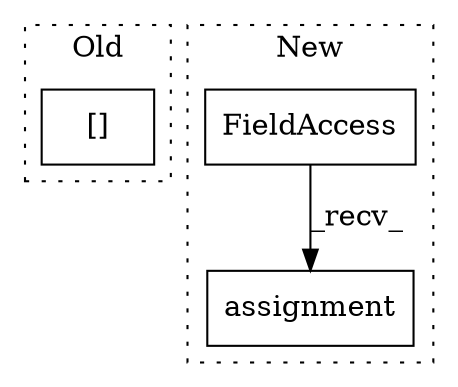 digraph G {
subgraph cluster0 {
1 [label="[]" a="2" s="1473,1522" l="15,2" shape="box"];
label = "Old";
style="dotted";
}
subgraph cluster1 {
2 [label="assignment" a="32" s="2031,2102" l="11,1" shape="box"];
3 [label="FieldAccess" a="22" s="2013" l="9" shape="box"];
label = "New";
style="dotted";
}
3 -> 2 [label="_recv_"];
}